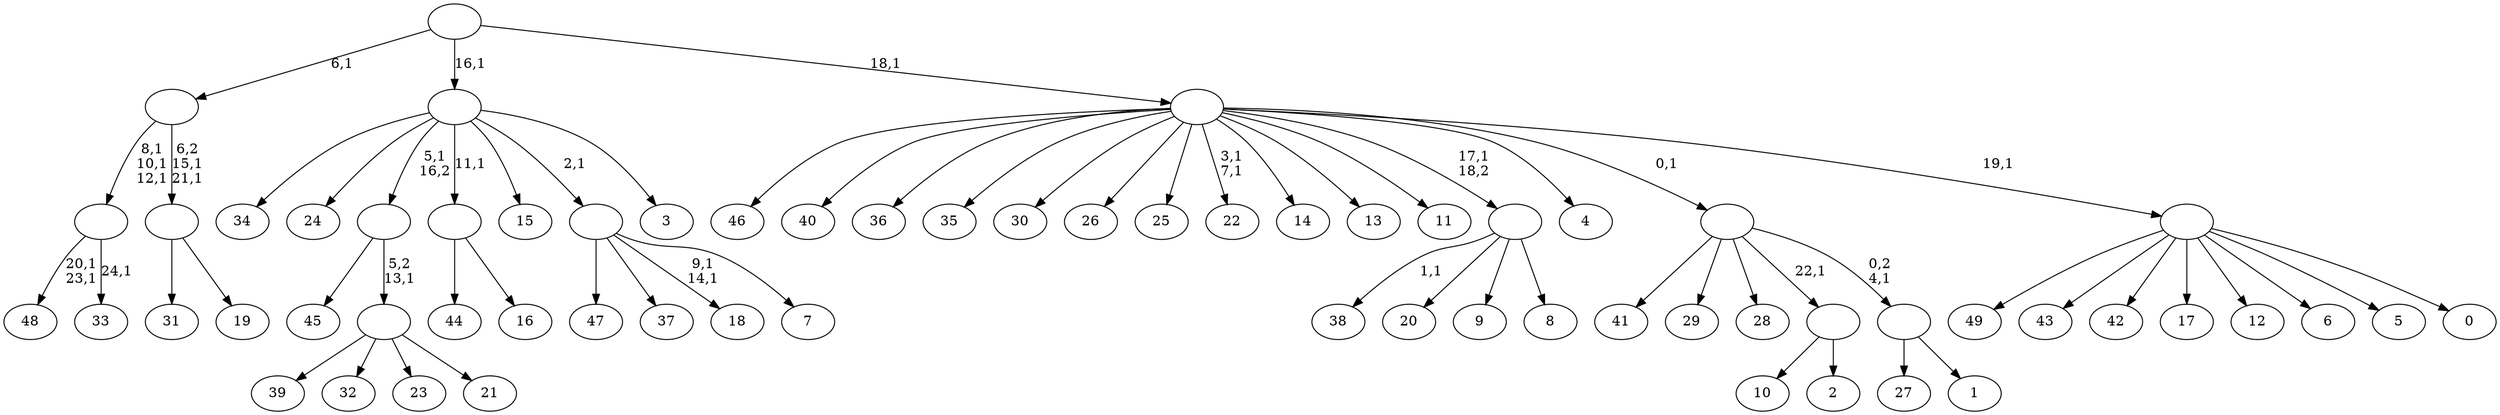 digraph T {
	75 [label="49"]
	74 [label="48"]
	71 [label="47"]
	70 [label="46"]
	69 [label="45"]
	68 [label="44"]
	67 [label="43"]
	66 [label="42"]
	65 [label="41"]
	64 [label="40"]
	63 [label="39"]
	62 [label="38"]
	60 [label="37"]
	59 [label="36"]
	58 [label="35"]
	57 [label="34"]
	56 [label="33"]
	54 [label=""]
	51 [label="32"]
	50 [label="31"]
	49 [label="30"]
	48 [label="29"]
	47 [label="28"]
	46 [label="27"]
	45 [label="26"]
	44 [label="25"]
	43 [label="24"]
	42 [label="23"]
	41 [label="22"]
	38 [label="21"]
	37 [label=""]
	36 [label=""]
	35 [label="20"]
	34 [label="19"]
	33 [label=""]
	31 [label=""]
	30 [label="18"]
	27 [label="17"]
	26 [label="16"]
	25 [label=""]
	24 [label="15"]
	23 [label="14"]
	22 [label="13"]
	21 [label="12"]
	20 [label="11"]
	19 [label="10"]
	18 [label="9"]
	17 [label="8"]
	16 [label=""]
	15 [label="7"]
	14 [label=""]
	13 [label="6"]
	12 [label="5"]
	11 [label="4"]
	10 [label="3"]
	9 [label=""]
	8 [label="2"]
	7 [label=""]
	6 [label="1"]
	5 [label=""]
	4 [label=""]
	3 [label="0"]
	2 [label=""]
	1 [label=""]
	0 [label=""]
	54 -> 56 [label="24,1"]
	54 -> 74 [label="20,1\n23,1"]
	37 -> 63 [label=""]
	37 -> 51 [label=""]
	37 -> 42 [label=""]
	37 -> 38 [label=""]
	36 -> 69 [label=""]
	36 -> 37 [label="5,2\n13,1"]
	33 -> 50 [label=""]
	33 -> 34 [label=""]
	31 -> 33 [label="6,2\n15,1\n21,1"]
	31 -> 54 [label="8,1\n10,1\n12,1"]
	25 -> 68 [label=""]
	25 -> 26 [label=""]
	16 -> 62 [label="1,1"]
	16 -> 35 [label=""]
	16 -> 18 [label=""]
	16 -> 17 [label=""]
	14 -> 30 [label="9,1\n14,1"]
	14 -> 71 [label=""]
	14 -> 60 [label=""]
	14 -> 15 [label=""]
	9 -> 57 [label=""]
	9 -> 43 [label=""]
	9 -> 36 [label="5,1\n16,2"]
	9 -> 25 [label="11,1"]
	9 -> 24 [label=""]
	9 -> 14 [label="2,1"]
	9 -> 10 [label=""]
	7 -> 19 [label=""]
	7 -> 8 [label=""]
	5 -> 46 [label=""]
	5 -> 6 [label=""]
	4 -> 65 [label=""]
	4 -> 48 [label=""]
	4 -> 47 [label=""]
	4 -> 7 [label="22,1"]
	4 -> 5 [label="0,2\n4,1"]
	2 -> 75 [label=""]
	2 -> 67 [label=""]
	2 -> 66 [label=""]
	2 -> 27 [label=""]
	2 -> 21 [label=""]
	2 -> 13 [label=""]
	2 -> 12 [label=""]
	2 -> 3 [label=""]
	1 -> 41 [label="3,1\n7,1"]
	1 -> 70 [label=""]
	1 -> 64 [label=""]
	1 -> 59 [label=""]
	1 -> 58 [label=""]
	1 -> 49 [label=""]
	1 -> 45 [label=""]
	1 -> 44 [label=""]
	1 -> 23 [label=""]
	1 -> 22 [label=""]
	1 -> 20 [label=""]
	1 -> 16 [label="17,1\n18,2"]
	1 -> 11 [label=""]
	1 -> 4 [label="0,1"]
	1 -> 2 [label="19,1"]
	0 -> 31 [label="6,1"]
	0 -> 9 [label="16,1"]
	0 -> 1 [label="18,1"]
}
